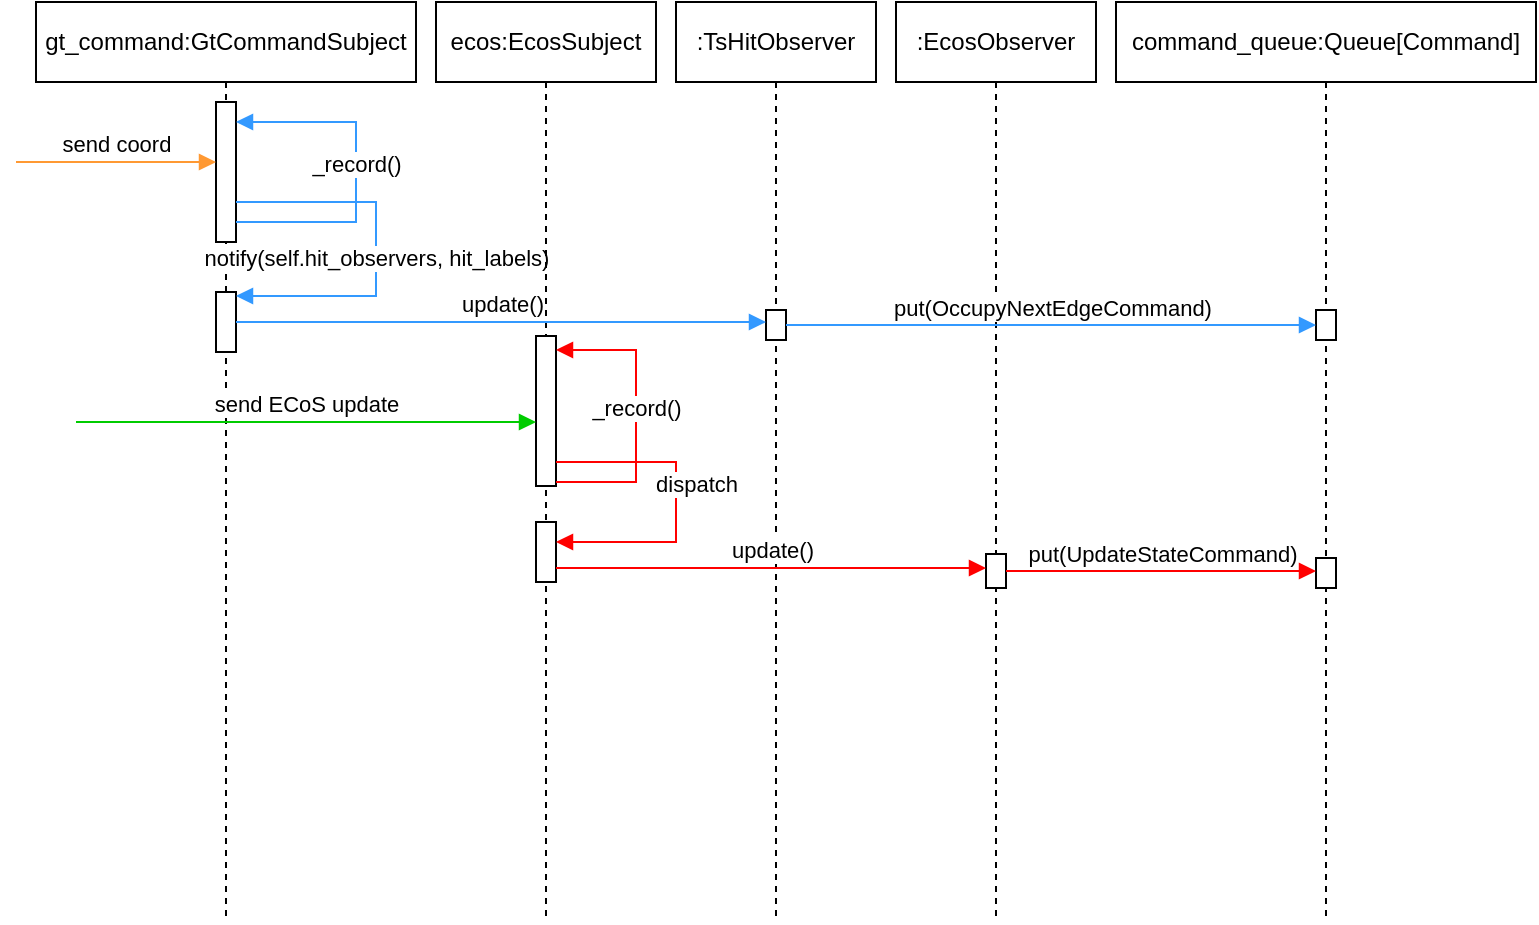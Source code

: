 <mxfile version="23.1.4" type="github">
  <diagram name="Page-1" id="BKqDx57j0ZqPQsNzVKFr">
    <mxGraphModel dx="1418" dy="743" grid="1" gridSize="10" guides="1" tooltips="1" connect="1" arrows="1" fold="1" page="1" pageScale="1" pageWidth="850" pageHeight="1100" math="0" shadow="0">
      <root>
        <mxCell id="0" />
        <mxCell id="1" parent="0" />
        <mxCell id="saX4zRUi23e5ykmQ4rgG-3" value="gt_command:GtCommandSubject" style="shape=umlLifeline;perimeter=lifelinePerimeter;whiteSpace=wrap;html=1;container=1;dropTarget=0;collapsible=0;recursiveResize=0;outlineConnect=0;portConstraint=eastwest;newEdgeStyle={&quot;curved&quot;:0,&quot;rounded&quot;:0};" parent="1" vertex="1">
          <mxGeometry x="30" y="50" width="190" height="460" as="geometry" />
        </mxCell>
        <mxCell id="saX4zRUi23e5ykmQ4rgG-18" value="" style="html=1;points=[[0,0,0,0,5],[0,1,0,0,-5],[1,0,0,0,5],[1,1,0,0,-5]];perimeter=orthogonalPerimeter;outlineConnect=0;targetShapes=umlLifeline;portConstraint=eastwest;newEdgeStyle={&quot;curved&quot;:0,&quot;rounded&quot;:0};" parent="saX4zRUi23e5ykmQ4rgG-3" vertex="1">
          <mxGeometry x="90" y="50" width="10" height="70" as="geometry" />
        </mxCell>
        <mxCell id="X3jZ_XZGRz5ofj76C_X2-1" value="_record()" style="html=1;verticalAlign=bottom;endArrow=block;curved=0;rounded=0;strokeColor=#3399FF;" parent="saX4zRUi23e5ykmQ4rgG-3" source="saX4zRUi23e5ykmQ4rgG-18" target="saX4zRUi23e5ykmQ4rgG-18" edge="1">
          <mxGeometry x="-0.059" width="80" relative="1" as="geometry">
            <mxPoint x="100" y="100" as="sourcePoint" />
            <mxPoint x="180" y="100" as="targetPoint" />
            <Array as="points">
              <mxPoint x="160" y="110" />
              <mxPoint x="160" y="60" />
            </Array>
            <mxPoint as="offset" />
          </mxGeometry>
        </mxCell>
        <mxCell id="NPFZqhcyP4tH_BtR05BK-1" value="" style="html=1;points=[[0,0,0,0,5],[0,1,0,0,-5],[1,0,0,0,5],[1,1,0,0,-5]];perimeter=orthogonalPerimeter;outlineConnect=0;targetShapes=umlLifeline;portConstraint=eastwest;newEdgeStyle={&quot;curved&quot;:0,&quot;rounded&quot;:0};" vertex="1" parent="saX4zRUi23e5ykmQ4rgG-3">
          <mxGeometry x="90" y="145" width="10" height="30" as="geometry" />
        </mxCell>
        <mxCell id="NPFZqhcyP4tH_BtR05BK-2" value="notify(self.hit_observers, hit_labels)" style="html=1;verticalAlign=bottom;endArrow=block;curved=0;rounded=0;strokeColor=#3399FF;" edge="1" parent="saX4zRUi23e5ykmQ4rgG-3" source="saX4zRUi23e5ykmQ4rgG-18">
          <mxGeometry x="0.143" width="80" relative="1" as="geometry">
            <mxPoint x="100" y="117" as="sourcePoint" />
            <mxPoint x="100" y="147" as="targetPoint" />
            <Array as="points">
              <mxPoint x="130" y="100" />
              <mxPoint x="170" y="100" />
              <mxPoint x="170" y="147" />
            </Array>
            <mxPoint as="offset" />
          </mxGeometry>
        </mxCell>
        <mxCell id="saX4zRUi23e5ykmQ4rgG-4" value="ecos:EcosSubject" style="shape=umlLifeline;perimeter=lifelinePerimeter;whiteSpace=wrap;html=1;container=1;dropTarget=0;collapsible=0;recursiveResize=0;outlineConnect=0;portConstraint=eastwest;newEdgeStyle={&quot;curved&quot;:0,&quot;rounded&quot;:0};" parent="1" vertex="1">
          <mxGeometry x="230" y="50" width="110" height="460" as="geometry" />
        </mxCell>
        <mxCell id="saX4zRUi23e5ykmQ4rgG-27" value="" style="html=1;points=[[0,0,0,0,5],[0,1,0,0,-5],[1,0,0,0,5],[1,1,0,0,-5]];perimeter=orthogonalPerimeter;outlineConnect=0;targetShapes=umlLifeline;portConstraint=eastwest;newEdgeStyle={&quot;curved&quot;:0,&quot;rounded&quot;:0};" parent="saX4zRUi23e5ykmQ4rgG-4" vertex="1">
          <mxGeometry x="50" y="167" width="10" height="75" as="geometry" />
        </mxCell>
        <mxCell id="X3jZ_XZGRz5ofj76C_X2-6" value="_record()" style="html=1;verticalAlign=bottom;endArrow=block;curved=0;rounded=0;strokeColor=#FF0000;" parent="saX4zRUi23e5ykmQ4rgG-4" source="saX4zRUi23e5ykmQ4rgG-27" edge="1">
          <mxGeometry x="-0.059" width="80" relative="1" as="geometry">
            <mxPoint x="60" y="224" as="sourcePoint" />
            <mxPoint x="60" y="174" as="targetPoint" />
            <Array as="points">
              <mxPoint x="100" y="240" />
              <mxPoint x="100" y="174" />
            </Array>
            <mxPoint as="offset" />
          </mxGeometry>
        </mxCell>
        <mxCell id="NPFZqhcyP4tH_BtR05BK-5" value="" style="html=1;points=[[0,0,0,0,5],[0,1,0,0,-5],[1,0,0,0,5],[1,1,0,0,-5]];perimeter=orthogonalPerimeter;outlineConnect=0;targetShapes=umlLifeline;portConstraint=eastwest;newEdgeStyle={&quot;curved&quot;:0,&quot;rounded&quot;:0};" vertex="1" parent="saX4zRUi23e5ykmQ4rgG-4">
          <mxGeometry x="50" y="260" width="10" height="30" as="geometry" />
        </mxCell>
        <mxCell id="NPFZqhcyP4tH_BtR05BK-6" value="dispatch" style="html=1;verticalAlign=bottom;endArrow=block;curved=0;rounded=0;strokeColor=#FF0000;" edge="1" parent="saX4zRUi23e5ykmQ4rgG-4" source="saX4zRUi23e5ykmQ4rgG-27" target="NPFZqhcyP4tH_BtR05BK-5">
          <mxGeometry y="10" width="80" relative="1" as="geometry">
            <mxPoint x="80" y="230" as="sourcePoint" />
            <mxPoint x="130" y="280" as="targetPoint" />
            <Array as="points">
              <mxPoint x="120" y="230" />
              <mxPoint x="120" y="270" />
            </Array>
            <mxPoint as="offset" />
          </mxGeometry>
        </mxCell>
        <mxCell id="saX4zRUi23e5ykmQ4rgG-15" value=":TsHitObserver" style="shape=umlLifeline;whiteSpace=wrap;html=1;container=1;dropTarget=0;collapsible=0;recursiveResize=0;outlineConnect=0;portConstraint=eastwest;newEdgeStyle={&quot;curved&quot;:0,&quot;rounded&quot;:0};points=[[0,0,0,0,5],[0,1,0,0,-5],[1,0,0,0,5],[1,1,0,0,-5]];perimeter=rectanglePerimeter;targetShapes=umlLifeline;participant=label;" parent="1" vertex="1">
          <mxGeometry x="350" y="50" width="100" height="460" as="geometry" />
        </mxCell>
        <mxCell id="saX4zRUi23e5ykmQ4rgG-20" value="" style="html=1;points=[[0,0,0,0,5],[0,1,0,0,-5],[1,0,0,0,5],[1,1,0,0,-5]];perimeter=orthogonalPerimeter;outlineConnect=0;targetShapes=umlLifeline;portConstraint=eastwest;newEdgeStyle={&quot;curved&quot;:0,&quot;rounded&quot;:0};" parent="saX4zRUi23e5ykmQ4rgG-15" vertex="1">
          <mxGeometry x="45" y="154" width="10" height="15" as="geometry" />
        </mxCell>
        <mxCell id="saX4zRUi23e5ykmQ4rgG-26" value=":EcosObserver" style="shape=umlLifeline;perimeter=lifelinePerimeter;whiteSpace=wrap;html=1;container=1;dropTarget=0;collapsible=0;recursiveResize=0;outlineConnect=0;portConstraint=eastwest;newEdgeStyle={&quot;curved&quot;:0,&quot;rounded&quot;:0};" parent="1" vertex="1">
          <mxGeometry x="460" y="50" width="100" height="460" as="geometry" />
        </mxCell>
        <mxCell id="saX4zRUi23e5ykmQ4rgG-29" value="" style="html=1;points=[[0,0,0,0,5],[0,1,0,0,-5],[1,0,0,0,5],[1,1,0,0,-5]];perimeter=orthogonalPerimeter;outlineConnect=0;targetShapes=umlLifeline;portConstraint=eastwest;newEdgeStyle={&quot;curved&quot;:0,&quot;rounded&quot;:0};" parent="saX4zRUi23e5ykmQ4rgG-26" vertex="1">
          <mxGeometry x="45" y="276" width="10" height="17" as="geometry" />
        </mxCell>
        <mxCell id="saX4zRUi23e5ykmQ4rgG-30" value="update()" style="html=1;verticalAlign=bottom;endArrow=block;curved=0;rounded=0;strokeColor=#FF0000;" parent="1" source="NPFZqhcyP4tH_BtR05BK-5" target="saX4zRUi23e5ykmQ4rgG-29" edge="1">
          <mxGeometry x="0.006" relative="1" as="geometry">
            <mxPoint x="310" y="333" as="sourcePoint" />
            <Array as="points">
              <mxPoint x="420" y="333" />
            </Array>
            <mxPoint x="545" y="350" as="targetPoint" />
            <mxPoint as="offset" />
          </mxGeometry>
        </mxCell>
        <mxCell id="saX4zRUi23e5ykmQ4rgG-21" value="update()" style="html=1;verticalAlign=bottom;endArrow=block;curved=0;rounded=0;strokeColor=#3399FF;" parent="1" source="NPFZqhcyP4tH_BtR05BK-1" target="saX4zRUi23e5ykmQ4rgG-20" edge="1">
          <mxGeometry relative="1" as="geometry">
            <mxPoint x="255" y="195" as="sourcePoint" />
            <mxPoint x="395" y="195" as="targetPoint" />
            <Array as="points" />
          </mxGeometry>
        </mxCell>
        <mxCell id="X3jZ_XZGRz5ofj76C_X2-3" value="command_queue:Queue[Command]" style="shape=umlLifeline;perimeter=lifelinePerimeter;whiteSpace=wrap;html=1;container=1;dropTarget=0;collapsible=0;recursiveResize=0;outlineConnect=0;portConstraint=eastwest;newEdgeStyle={&quot;curved&quot;:0,&quot;rounded&quot;:0};" parent="1" vertex="1">
          <mxGeometry x="570" y="50" width="210" height="460" as="geometry" />
        </mxCell>
        <mxCell id="X3jZ_XZGRz5ofj76C_X2-4" value="" style="html=1;points=[[0,0,0,0,5],[0,1,0,0,-5],[1,0,0,0,5],[1,1,0,0,-5]];perimeter=orthogonalPerimeter;outlineConnect=0;targetShapes=umlLifeline;portConstraint=eastwest;newEdgeStyle={&quot;curved&quot;:0,&quot;rounded&quot;:0};" parent="X3jZ_XZGRz5ofj76C_X2-3" vertex="1">
          <mxGeometry x="100" y="154" width="10" height="15" as="geometry" />
        </mxCell>
        <mxCell id="X3jZ_XZGRz5ofj76C_X2-7" value="" style="html=1;points=[[0,0,0,0,5],[0,1,0,0,-5],[1,0,0,0,5],[1,1,0,0,-5]];perimeter=orthogonalPerimeter;outlineConnect=0;targetShapes=umlLifeline;portConstraint=eastwest;newEdgeStyle={&quot;curved&quot;:0,&quot;rounded&quot;:0};" parent="X3jZ_XZGRz5ofj76C_X2-3" vertex="1">
          <mxGeometry x="100" y="278" width="10" height="15" as="geometry" />
        </mxCell>
        <mxCell id="X3jZ_XZGRz5ofj76C_X2-5" value="put(OccupyNextEdgeCommand)" style="html=1;verticalAlign=bottom;endArrow=block;curved=0;rounded=0;strokeColor=#3399FF;" parent="1" source="saX4zRUi23e5ykmQ4rgG-20" target="X3jZ_XZGRz5ofj76C_X2-4" edge="1">
          <mxGeometry x="0.003" width="80" relative="1" as="geometry">
            <mxPoint x="445" y="211" as="sourcePoint" />
            <mxPoint x="710" y="211" as="targetPoint" />
            <Array as="points" />
            <mxPoint as="offset" />
          </mxGeometry>
        </mxCell>
        <mxCell id="X3jZ_XZGRz5ofj76C_X2-8" value="put(UpdateStateCommand)" style="html=1;verticalAlign=bottom;endArrow=block;curved=0;rounded=0;strokeColor=#FF0000;" parent="1" source="saX4zRUi23e5ykmQ4rgG-29" target="X3jZ_XZGRz5ofj76C_X2-7" edge="1">
          <mxGeometry width="80" relative="1" as="geometry">
            <mxPoint x="640" y="343" as="sourcePoint" />
            <mxPoint x="720" y="343" as="targetPoint" />
          </mxGeometry>
        </mxCell>
        <mxCell id="NPFZqhcyP4tH_BtR05BK-3" value="send coord" style="html=1;verticalAlign=bottom;endArrow=block;curved=0;rounded=0;strokeColor=#FF9933;" edge="1" parent="1" target="saX4zRUi23e5ykmQ4rgG-18">
          <mxGeometry width="80" relative="1" as="geometry">
            <mxPoint x="20" y="130" as="sourcePoint" />
            <mxPoint x="110" y="130" as="targetPoint" />
          </mxGeometry>
        </mxCell>
        <mxCell id="NPFZqhcyP4tH_BtR05BK-4" value="send ECoS update" style="html=1;verticalAlign=bottom;endArrow=block;curved=0;rounded=0;strokeColor=#00CC00;" edge="1" parent="1" target="saX4zRUi23e5ykmQ4rgG-27">
          <mxGeometry width="80" relative="1" as="geometry">
            <mxPoint x="50" y="260" as="sourcePoint" />
            <mxPoint x="130" y="260" as="targetPoint" />
          </mxGeometry>
        </mxCell>
      </root>
    </mxGraphModel>
  </diagram>
</mxfile>
